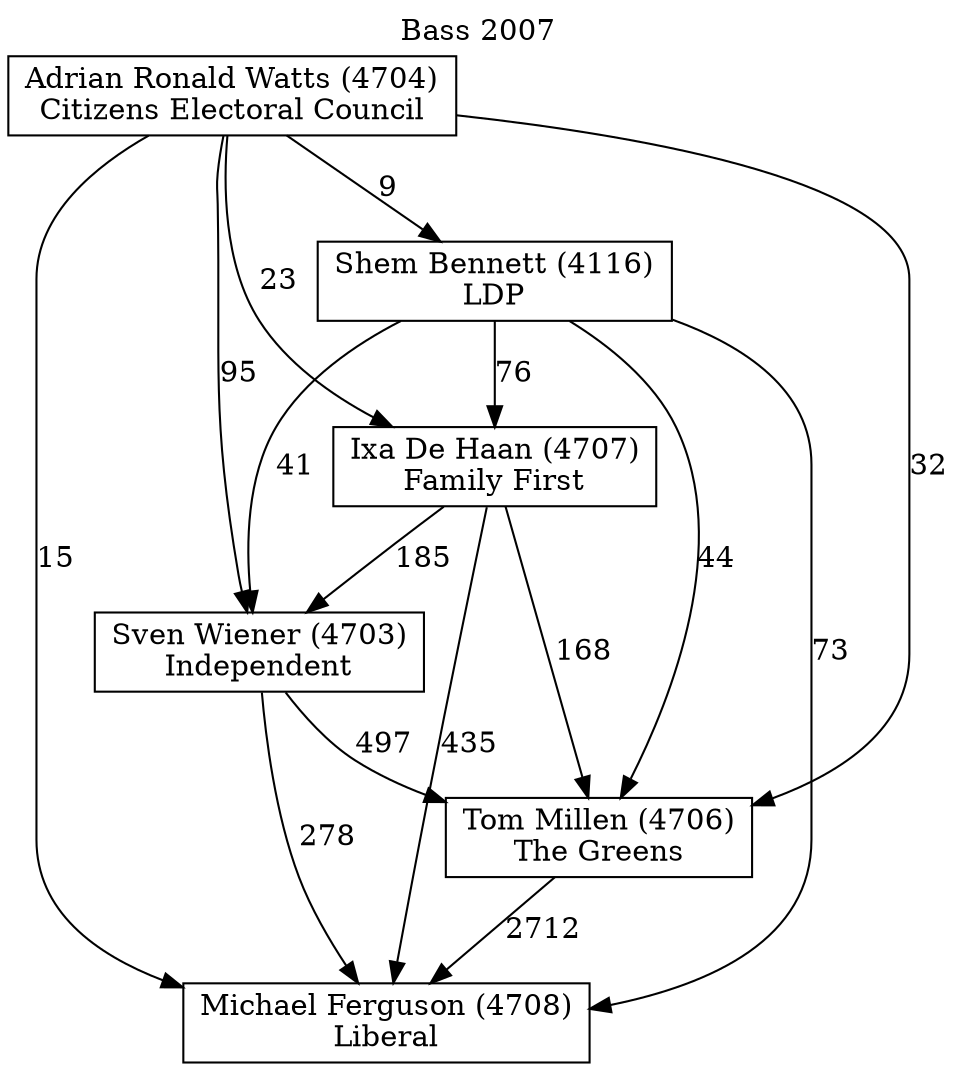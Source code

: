 // House preference flow
digraph "Michael Ferguson (4708)_Bass_2007" {
	graph [label="Bass 2007" labelloc=t mclimit=10]
	node [shape=box]
	"Michael Ferguson (4708)" [label="Michael Ferguson (4708)
Liberal"]
	"Tom Millen (4706)" [label="Tom Millen (4706)
The Greens"]
	"Sven Wiener (4703)" [label="Sven Wiener (4703)
Independent"]
	"Ixa De Haan (4707)" [label="Ixa De Haan (4707)
Family First"]
	"Shem Bennett (4116)" [label="Shem Bennett (4116)
LDP"]
	"Adrian Ronald Watts (4704)" [label="Adrian Ronald Watts (4704)
Citizens Electoral Council"]
	"Tom Millen (4706)" -> "Michael Ferguson (4708)" [label=2712]
	"Sven Wiener (4703)" -> "Tom Millen (4706)" [label=497]
	"Ixa De Haan (4707)" -> "Sven Wiener (4703)" [label=185]
	"Shem Bennett (4116)" -> "Ixa De Haan (4707)" [label=76]
	"Adrian Ronald Watts (4704)" -> "Shem Bennett (4116)" [label=9]
	"Sven Wiener (4703)" -> "Michael Ferguson (4708)" [label=278]
	"Ixa De Haan (4707)" -> "Michael Ferguson (4708)" [label=435]
	"Shem Bennett (4116)" -> "Michael Ferguson (4708)" [label=73]
	"Adrian Ronald Watts (4704)" -> "Michael Ferguson (4708)" [label=15]
	"Adrian Ronald Watts (4704)" -> "Ixa De Haan (4707)" [label=23]
	"Shem Bennett (4116)" -> "Sven Wiener (4703)" [label=41]
	"Adrian Ronald Watts (4704)" -> "Sven Wiener (4703)" [label=95]
	"Ixa De Haan (4707)" -> "Tom Millen (4706)" [label=168]
	"Shem Bennett (4116)" -> "Tom Millen (4706)" [label=44]
	"Adrian Ronald Watts (4704)" -> "Tom Millen (4706)" [label=32]
}
